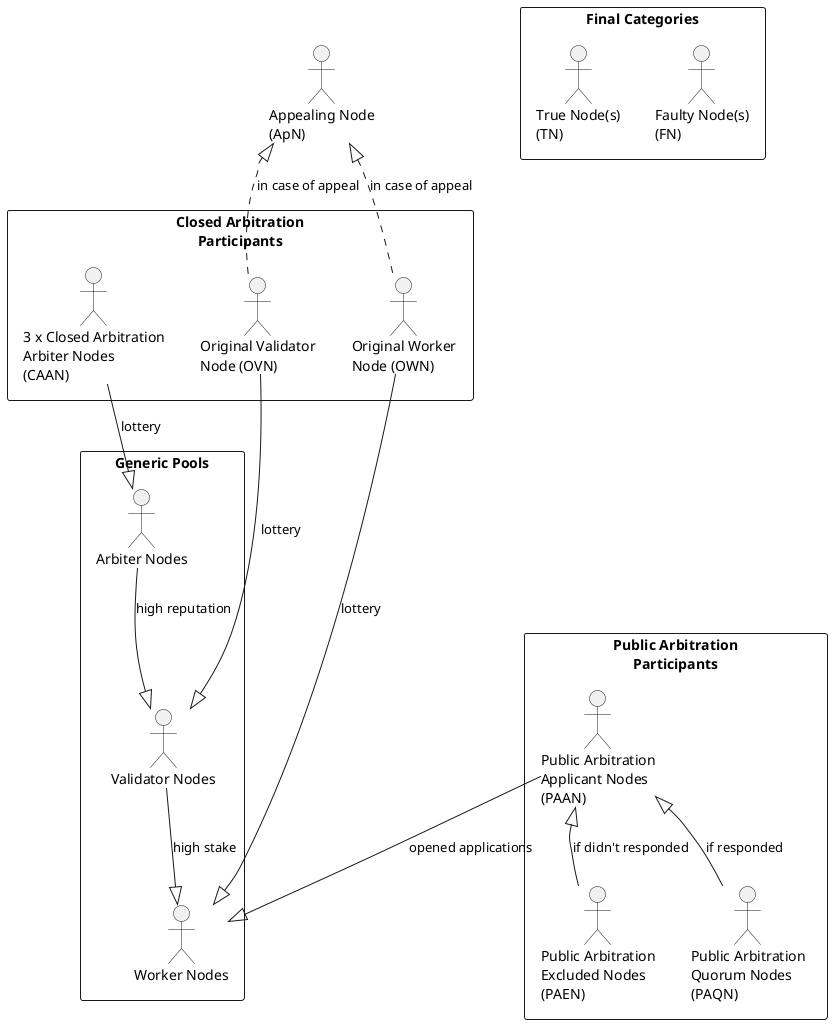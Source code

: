 @startuml
rectangle "Generic Pools" {
  actor :Worker Nodes: as workers
  actor :Validator Nodes: as validators
  actor :Arbiter Nodes: as arbiters

  validators --|> workers: high stake
  arbiters --|> validators: high reputation
}

rectangle "Closed Arbitration\nParticipants" {
  actor :Original Worker\nNode (OWN): as own
  actor :Original Validator\nNode (OVN): as ovn
  actor :3 x Closed Arbitration\nArbiter Nodes\n(CAAN): as caan
}

actor :Appealing Node\n(ApN): as apn

rectangle "Public Arbitration\nParticipants" {
  actor :Public Arbitration\nApplicant Nodes\n(PAAN): as paan
  actor :Public Arbitration\nQuorum Nodes\n(PAQN): as paqn
  actor :Public Arbitration\nExcluded Nodes\n(PAEN): as paen
}

rectangle "Final Categories" {
  actor :Faulty Node(s)\n(FN): as fn
  actor :True Node(s)\n(TN): as tn
}

own --|> workers: lottery
ovn --|> validators: lottery
caan --|> arbiters: lottery
paan --|> workers: opened applications

paan <|-- paqn: if responded
paan <|-- paen: if didn't responded

apn <|.. own: in case of appeal
apn <|.. ovn: in case of appeal

'fn <|.. own
'fn <|.. ovn
'fn <|.. caan
'fn <|.. paqn: <25%

'tn <|.. own
'tn <|.. ovn
'tn <|.. caan
'tn <|.. paqn: >75%
@enduml
